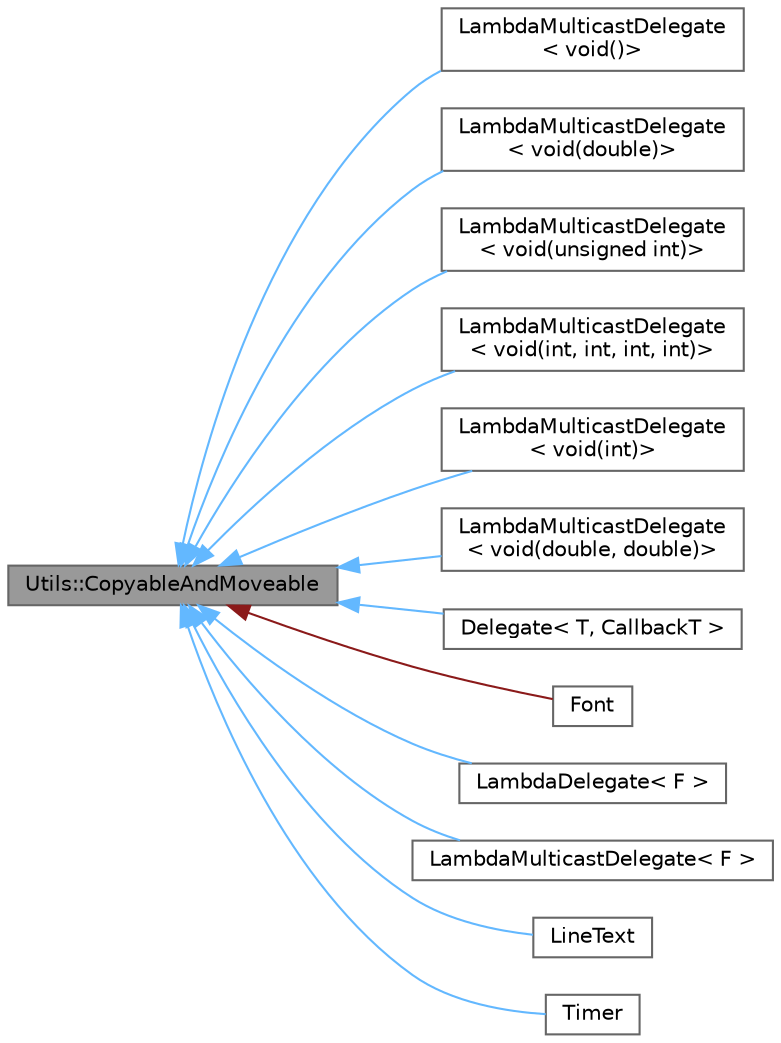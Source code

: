 digraph "Utils::CopyableAndMoveable"
{
 // LATEX_PDF_SIZE
  bgcolor="transparent";
  edge [fontname=Helvetica,fontsize=10,labelfontname=Helvetica,labelfontsize=10];
  node [fontname=Helvetica,fontsize=10,shape=box,height=0.2,width=0.4];
  rankdir="LR";
  Node1 [id="Node000001",label="Utils::CopyableAndMoveable",height=0.2,width=0.4,color="gray40", fillcolor="grey60", style="filled", fontcolor="black",tooltip=" "];
  Node1 -> Node2 [id="edge1_Node000001_Node000002",dir="back",color="steelblue1",style="solid",tooltip=" "];
  Node2 [id="Node000002",label="LambdaMulticastDelegate\l\< void()\>",height=0.2,width=0.4,color="gray40", fillcolor="white", style="filled",URL="$class_lambda_multicast_delegate.html",tooltip=" "];
  Node1 -> Node3 [id="edge2_Node000001_Node000003",dir="back",color="steelblue1",style="solid",tooltip=" "];
  Node3 [id="Node000003",label="LambdaMulticastDelegate\l\< void(double)\>",height=0.2,width=0.4,color="gray40", fillcolor="white", style="filled",URL="$class_lambda_multicast_delegate.html",tooltip=" "];
  Node1 -> Node4 [id="edge3_Node000001_Node000004",dir="back",color="steelblue1",style="solid",tooltip=" "];
  Node4 [id="Node000004",label="LambdaMulticastDelegate\l\< void(unsigned int)\>",height=0.2,width=0.4,color="gray40", fillcolor="white", style="filled",URL="$class_lambda_multicast_delegate.html",tooltip=" "];
  Node1 -> Node5 [id="edge4_Node000001_Node000005",dir="back",color="steelblue1",style="solid",tooltip=" "];
  Node5 [id="Node000005",label="LambdaMulticastDelegate\l\< void(int, int, int, int)\>",height=0.2,width=0.4,color="gray40", fillcolor="white", style="filled",URL="$class_lambda_multicast_delegate.html",tooltip=" "];
  Node1 -> Node6 [id="edge5_Node000001_Node000006",dir="back",color="steelblue1",style="solid",tooltip=" "];
  Node6 [id="Node000006",label="LambdaMulticastDelegate\l\< void(int)\>",height=0.2,width=0.4,color="gray40", fillcolor="white", style="filled",URL="$class_lambda_multicast_delegate.html",tooltip=" "];
  Node1 -> Node7 [id="edge6_Node000001_Node000007",dir="back",color="steelblue1",style="solid",tooltip=" "];
  Node7 [id="Node000007",label="LambdaMulticastDelegate\l\< void(double, double)\>",height=0.2,width=0.4,color="gray40", fillcolor="white", style="filled",URL="$class_lambda_multicast_delegate.html",tooltip=" "];
  Node1 -> Node8 [id="edge7_Node000001_Node000008",dir="back",color="steelblue1",style="solid",tooltip=" "];
  Node8 [id="Node000008",label="Delegate\< T, CallbackT \>",height=0.2,width=0.4,color="gray40", fillcolor="white", style="filled",URL="$class_delegate.html",tooltip=" "];
  Node1 -> Node9 [id="edge8_Node000001_Node000009",dir="back",color="firebrick4",style="solid",tooltip=" "];
  Node9 [id="Node000009",label="Font",height=0.2,width=0.4,color="gray40", fillcolor="white", style="filled",URL="$class_font.html",tooltip=" "];
  Node1 -> Node10 [id="edge9_Node000001_Node000010",dir="back",color="steelblue1",style="solid",tooltip=" "];
  Node10 [id="Node000010",label="LambdaDelegate\< F \>",height=0.2,width=0.4,color="gray40", fillcolor="white", style="filled",URL="$class_lambda_delegate.html",tooltip=" "];
  Node1 -> Node11 [id="edge10_Node000001_Node000011",dir="back",color="steelblue1",style="solid",tooltip=" "];
  Node11 [id="Node000011",label="LambdaMulticastDelegate\< F \>",height=0.2,width=0.4,color="gray40", fillcolor="white", style="filled",URL="$class_lambda_multicast_delegate.html",tooltip=" "];
  Node1 -> Node12 [id="edge11_Node000001_Node000012",dir="back",color="steelblue1",style="solid",tooltip=" "];
  Node12 [id="Node000012",label="LineText",height=0.2,width=0.4,color="gray40", fillcolor="white", style="filled",URL="$class_line_text.html",tooltip=" "];
  Node1 -> Node13 [id="edge12_Node000001_Node000013",dir="back",color="steelblue1",style="solid",tooltip=" "];
  Node13 [id="Node000013",label="Timer",height=0.2,width=0.4,color="gray40", fillcolor="white", style="filled",URL="$class_timer.html",tooltip=" "];
}
